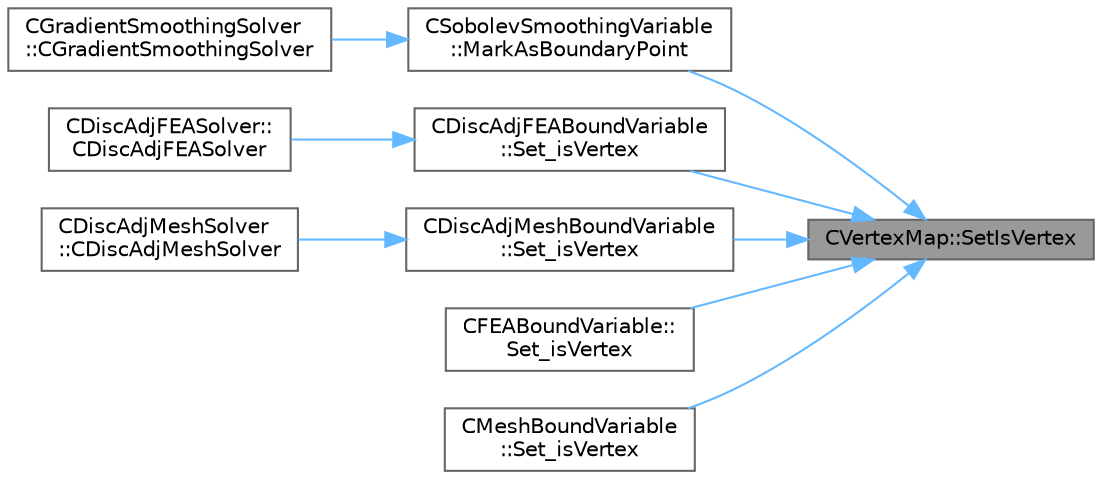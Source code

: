 digraph "CVertexMap::SetIsVertex"
{
 // LATEX_PDF_SIZE
  bgcolor="transparent";
  edge [fontname=Helvetica,fontsize=10,labelfontname=Helvetica,labelfontsize=10];
  node [fontname=Helvetica,fontsize=10,shape=box,height=0.2,width=0.4];
  rankdir="RL";
  Node1 [id="Node000001",label="CVertexMap::SetIsVertex",height=0.2,width=0.4,color="gray40", fillcolor="grey60", style="filled", fontcolor="black",tooltip="Set the vertex status of a point."];
  Node1 -> Node2 [id="edge1_Node000001_Node000002",dir="back",color="steelblue1",style="solid",tooltip=" "];
  Node2 [id="Node000002",label="CSobolevSmoothingVariable\l::MarkAsBoundaryPoint",height=0.2,width=0.4,color="grey40", fillcolor="white", style="filled",URL="$classCSobolevSmoothingVariable.html#a8e64d673c8189c5c5803b0cd3fcdba5c",tooltip="Mark a point as boundary of a boundary."];
  Node2 -> Node3 [id="edge2_Node000002_Node000003",dir="back",color="steelblue1",style="solid",tooltip=" "];
  Node3 [id="Node000003",label="CGradientSmoothingSolver\l::CGradientSmoothingSolver",height=0.2,width=0.4,color="grey40", fillcolor="white", style="filled",URL="$classCGradientSmoothingSolver.html#a388e06af9042060ac43193566bb03cc8",tooltip="Constructor of the class."];
  Node1 -> Node4 [id="edge3_Node000001_Node000004",dir="back",color="steelblue1",style="solid",tooltip=" "];
  Node4 [id="Node000004",label="CDiscAdjFEABoundVariable\l::Set_isVertex",height=0.2,width=0.4,color="grey40", fillcolor="white", style="filled",URL="$classCDiscAdjFEABoundVariable.html#a06eebd60f9117612b8f5658b95f049a0",tooltip="Set whether a node is on the boundary."];
  Node4 -> Node5 [id="edge4_Node000004_Node000005",dir="back",color="steelblue1",style="solid",tooltip=" "];
  Node5 [id="Node000005",label="CDiscAdjFEASolver::\lCDiscAdjFEASolver",height=0.2,width=0.4,color="grey40", fillcolor="white", style="filled",URL="$classCDiscAdjFEASolver.html#ae74a58b4ee4459687d1c4f4e0d0e15ff",tooltip=" "];
  Node1 -> Node6 [id="edge5_Node000001_Node000006",dir="back",color="steelblue1",style="solid",tooltip=" "];
  Node6 [id="Node000006",label="CDiscAdjMeshBoundVariable\l::Set_isVertex",height=0.2,width=0.4,color="grey40", fillcolor="white", style="filled",URL="$classCDiscAdjMeshBoundVariable.html#ac0efd2c50e564e35d008cb6d9fd383f9",tooltip="Set whether a node is on the boundary."];
  Node6 -> Node7 [id="edge6_Node000006_Node000007",dir="back",color="steelblue1",style="solid",tooltip=" "];
  Node7 [id="Node000007",label="CDiscAdjMeshSolver\l::CDiscAdjMeshSolver",height=0.2,width=0.4,color="grey40", fillcolor="white", style="filled",URL="$classCDiscAdjMeshSolver.html#a346e76045c3b527d32288d0d9a7a2bab",tooltip=" "];
  Node1 -> Node8 [id="edge7_Node000001_Node000008",dir="back",color="steelblue1",style="solid",tooltip=" "];
  Node8 [id="Node000008",label="CFEABoundVariable::\lSet_isVertex",height=0.2,width=0.4,color="grey40", fillcolor="white", style="filled",URL="$classCFEABoundVariable.html#a6c0d392c1bf6075aa782367229a56a8f",tooltip="Set whether a node is on the boundary."];
  Node1 -> Node9 [id="edge8_Node000001_Node000009",dir="back",color="steelblue1",style="solid",tooltip=" "];
  Node9 [id="Node000009",label="CMeshBoundVariable\l::Set_isVertex",height=0.2,width=0.4,color="grey40", fillcolor="white", style="filled",URL="$classCMeshBoundVariable.html#aed981cbbf49952d191ca0babdca79de4",tooltip="Set whether a node is on the boundary."];
}
